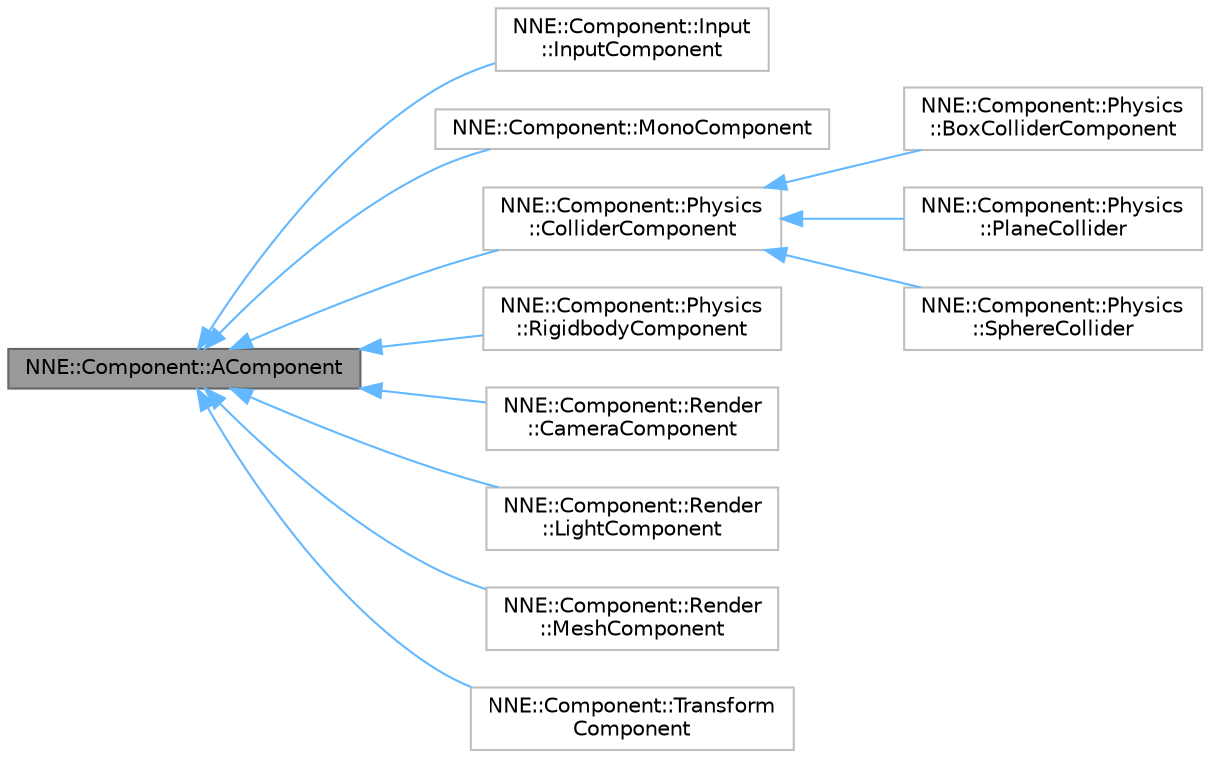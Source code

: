 digraph "NNE::Component::AComponent"
{
 // LATEX_PDF_SIZE
  bgcolor="transparent";
  edge [fontname=Helvetica,fontsize=10,labelfontname=Helvetica,labelfontsize=10];
  node [fontname=Helvetica,fontsize=10,shape=box,height=0.2,width=0.4];
  rankdir="LR";
  Node1 [id="Node000001",label="NNE::Component::AComponent",height=0.2,width=0.4,color="gray40", fillcolor="grey60", style="filled", fontcolor="black",tooltip=" "];
  Node1 -> Node2 [id="edge1_Node000001_Node000002",dir="back",color="steelblue1",style="solid",tooltip=" "];
  Node2 [id="Node000002",label="NNE::Component::Input\l::InputComponent",height=0.2,width=0.4,color="grey75", fillcolor="white", style="filled",URL="$class_n_n_e_1_1_component_1_1_input_1_1_input_component.html",tooltip=" "];
  Node1 -> Node3 [id="edge2_Node000001_Node000003",dir="back",color="steelblue1",style="solid",tooltip=" "];
  Node3 [id="Node000003",label="NNE::Component::MonoComponent",height=0.2,width=0.4,color="grey75", fillcolor="white", style="filled",URL="$class_n_n_e_1_1_component_1_1_mono_component.html",tooltip=" "];
  Node1 -> Node4 [id="edge3_Node000001_Node000004",dir="back",color="steelblue1",style="solid",tooltip=" "];
  Node4 [id="Node000004",label="NNE::Component::Physics\l::ColliderComponent",height=0.2,width=0.4,color="grey75", fillcolor="white", style="filled",URL="$class_n_n_e_1_1_component_1_1_physics_1_1_collider_component.html",tooltip=" "];
  Node4 -> Node5 [id="edge4_Node000004_Node000005",dir="back",color="steelblue1",style="solid",tooltip=" "];
  Node5 [id="Node000005",label="NNE::Component::Physics\l::BoxColliderComponent",height=0.2,width=0.4,color="grey75", fillcolor="white", style="filled",URL="$class_n_n_e_1_1_component_1_1_physics_1_1_box_collider_component.html",tooltip=" "];
  Node4 -> Node6 [id="edge5_Node000004_Node000006",dir="back",color="steelblue1",style="solid",tooltip=" "];
  Node6 [id="Node000006",label="NNE::Component::Physics\l::PlaneCollider",height=0.2,width=0.4,color="grey75", fillcolor="white", style="filled",URL="$class_n_n_e_1_1_component_1_1_physics_1_1_plane_collider.html",tooltip=" "];
  Node4 -> Node7 [id="edge6_Node000004_Node000007",dir="back",color="steelblue1",style="solid",tooltip=" "];
  Node7 [id="Node000007",label="NNE::Component::Physics\l::SphereCollider",height=0.2,width=0.4,color="grey75", fillcolor="white", style="filled",URL="$class_n_n_e_1_1_component_1_1_physics_1_1_sphere_collider.html",tooltip=" "];
  Node1 -> Node8 [id="edge7_Node000001_Node000008",dir="back",color="steelblue1",style="solid",tooltip=" "];
  Node8 [id="Node000008",label="NNE::Component::Physics\l::RigidbodyComponent",height=0.2,width=0.4,color="grey75", fillcolor="white", style="filled",URL="$class_n_n_e_1_1_component_1_1_physics_1_1_rigidbody_component.html",tooltip=" "];
  Node1 -> Node9 [id="edge8_Node000001_Node000009",dir="back",color="steelblue1",style="solid",tooltip=" "];
  Node9 [id="Node000009",label="NNE::Component::Render\l::CameraComponent",height=0.2,width=0.4,color="grey75", fillcolor="white", style="filled",URL="$class_n_n_e_1_1_component_1_1_render_1_1_camera_component.html",tooltip=" "];
  Node1 -> Node10 [id="edge9_Node000001_Node000010",dir="back",color="steelblue1",style="solid",tooltip=" "];
  Node10 [id="Node000010",label="NNE::Component::Render\l::LightComponent",height=0.2,width=0.4,color="grey75", fillcolor="white", style="filled",URL="$class_n_n_e_1_1_component_1_1_render_1_1_light_component.html",tooltip=" "];
  Node1 -> Node11 [id="edge10_Node000001_Node000011",dir="back",color="steelblue1",style="solid",tooltip=" "];
  Node11 [id="Node000011",label="NNE::Component::Render\l::MeshComponent",height=0.2,width=0.4,color="grey75", fillcolor="white", style="filled",URL="$class_n_n_e_1_1_component_1_1_render_1_1_mesh_component.html",tooltip=" "];
  Node1 -> Node12 [id="edge11_Node000001_Node000012",dir="back",color="steelblue1",style="solid",tooltip=" "];
  Node12 [id="Node000012",label="NNE::Component::Transform\lComponent",height=0.2,width=0.4,color="grey75", fillcolor="white", style="filled",URL="$class_n_n_e_1_1_component_1_1_transform_component.html",tooltip=" "];
}
